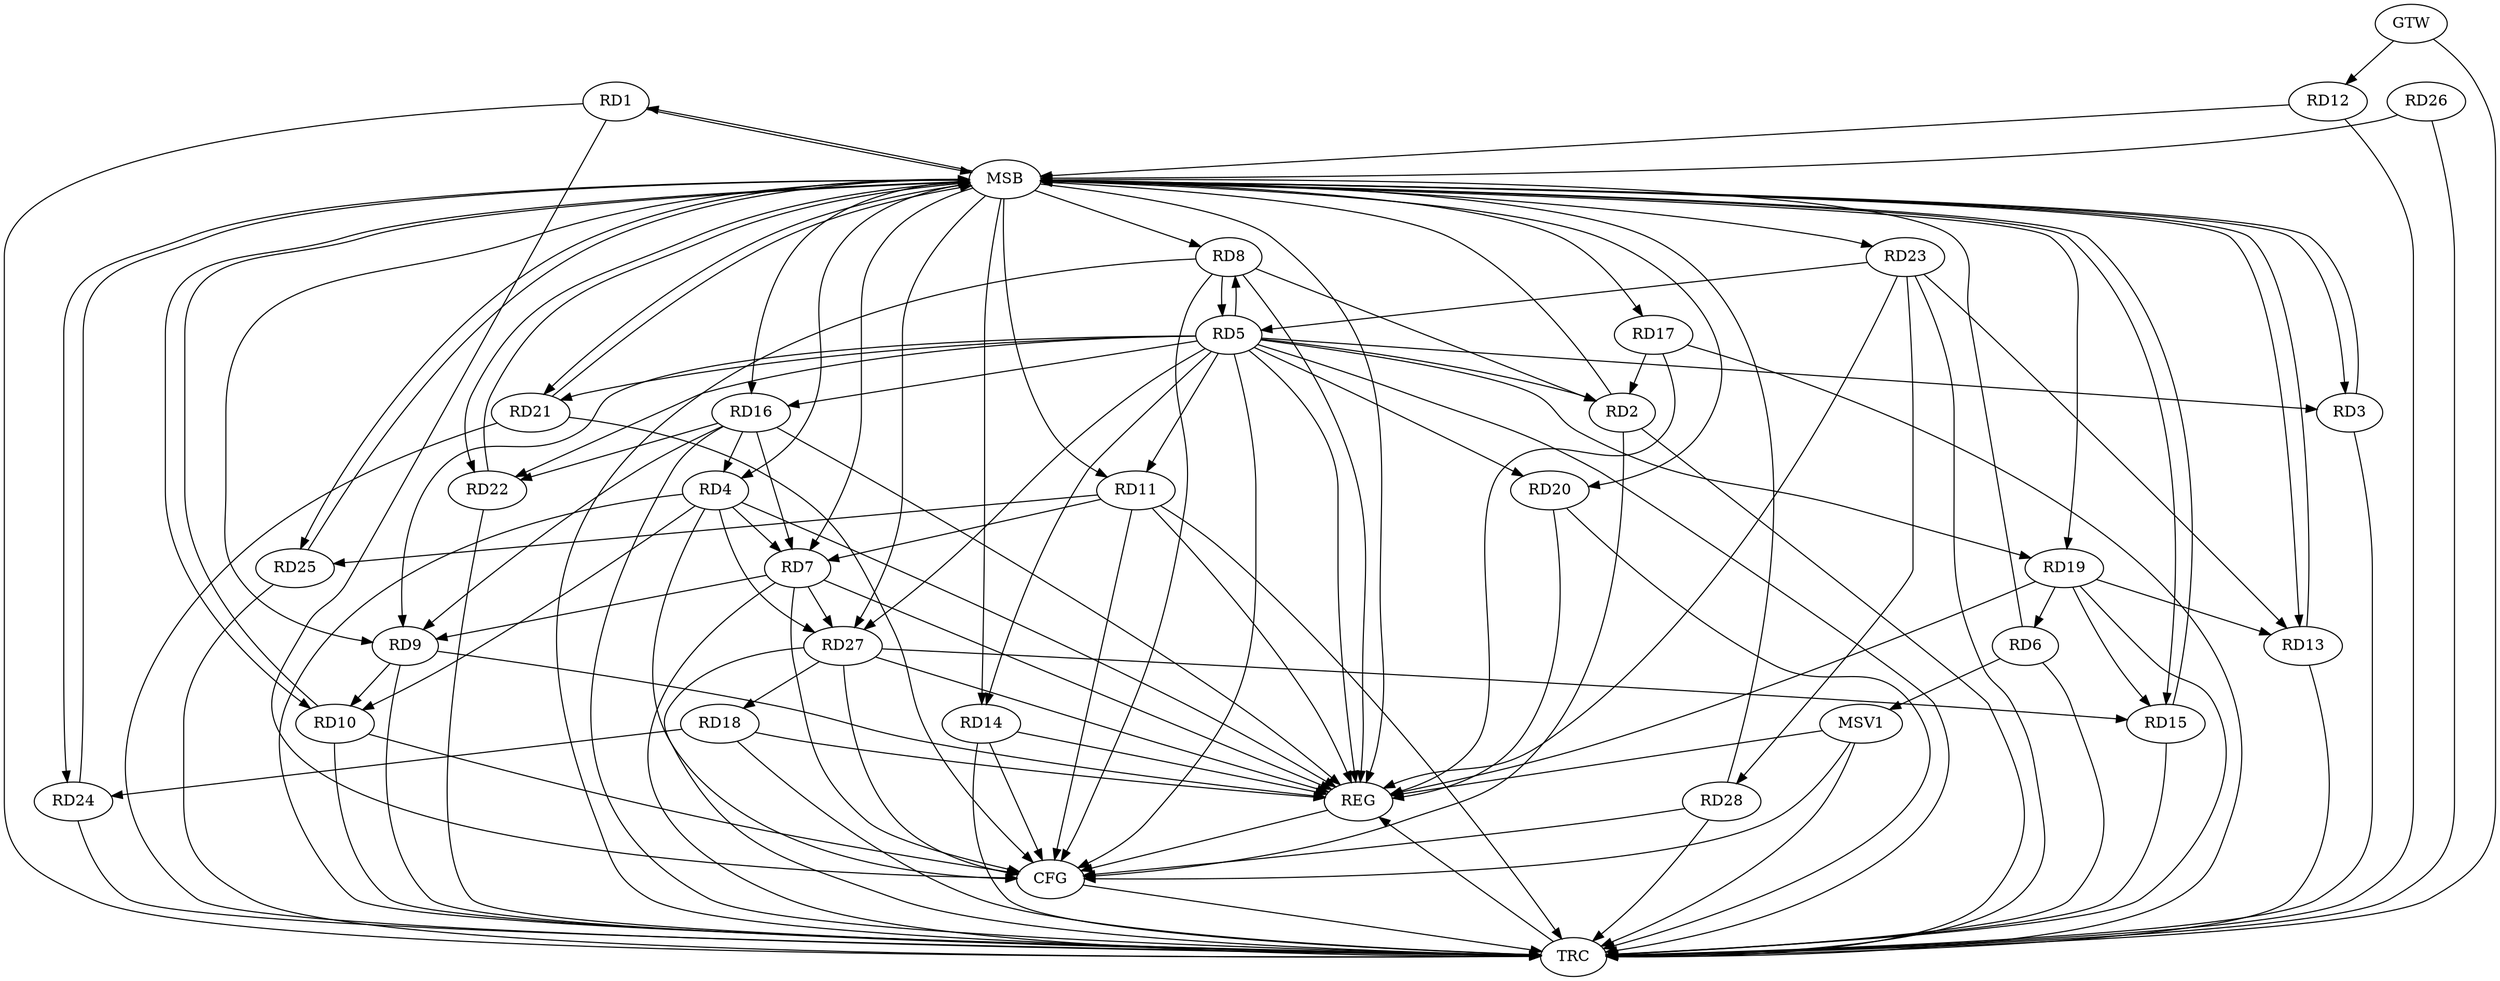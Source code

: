 strict digraph G {
  RD1 [ label="RD1" ];
  RD2 [ label="RD2" ];
  RD3 [ label="RD3" ];
  RD4 [ label="RD4" ];
  RD5 [ label="RD5" ];
  RD6 [ label="RD6" ];
  RD7 [ label="RD7" ];
  RD8 [ label="RD8" ];
  RD9 [ label="RD9" ];
  RD10 [ label="RD10" ];
  RD11 [ label="RD11" ];
  RD12 [ label="RD12" ];
  RD13 [ label="RD13" ];
  RD14 [ label="RD14" ];
  RD15 [ label="RD15" ];
  RD16 [ label="RD16" ];
  RD17 [ label="RD17" ];
  RD18 [ label="RD18" ];
  RD19 [ label="RD19" ];
  RD20 [ label="RD20" ];
  RD21 [ label="RD21" ];
  RD22 [ label="RD22" ];
  RD23 [ label="RD23" ];
  RD24 [ label="RD24" ];
  RD25 [ label="RD25" ];
  RD26 [ label="RD26" ];
  RD27 [ label="RD27" ];
  RD28 [ label="RD28" ];
  GTW [ label="GTW" ];
  REG [ label="REG" ];
  MSB [ label="MSB" ];
  CFG [ label="CFG" ];
  TRC [ label="TRC" ];
  MSV1 [ label="MSV1" ];
  RD5 -> RD2;
  RD8 -> RD2;
  RD17 -> RD2;
  RD4 -> RD7;
  RD4 -> RD10;
  RD16 -> RD4;
  RD4 -> RD27;
  RD8 -> RD5;
  RD5 -> RD9;
  RD5 -> RD20;
  RD5 -> RD22;
  RD23 -> RD5;
  RD5 -> RD27;
  RD19 -> RD6;
  RD7 -> RD9;
  RD11 -> RD7;
  RD16 -> RD7;
  RD7 -> RD27;
  RD9 -> RD10;
  RD16 -> RD9;
  RD11 -> RD25;
  RD19 -> RD13;
  RD23 -> RD13;
  RD19 -> RD15;
  RD27 -> RD15;
  RD16 -> RD22;
  RD18 -> RD24;
  RD27 -> RD18;
  RD23 -> RD28;
  GTW -> RD12;
  RD4 -> REG;
  RD5 -> REG;
  RD7 -> REG;
  RD8 -> REG;
  RD9 -> REG;
  RD11 -> REG;
  RD14 -> REG;
  RD16 -> REG;
  RD17 -> REG;
  RD18 -> REG;
  RD19 -> REG;
  RD20 -> REG;
  RD23 -> REG;
  RD27 -> REG;
  RD1 -> MSB;
  MSB -> RD4;
  MSB -> RD15;
  MSB -> RD17;
  MSB -> RD22;
  MSB -> REG;
  RD2 -> MSB;
  RD3 -> MSB;
  MSB -> RD19;
  MSB -> RD20;
  MSB -> RD25;
  MSB -> RD27;
  RD6 -> MSB;
  MSB -> RD13;
  RD10 -> MSB;
  MSB -> RD16;
  RD12 -> MSB;
  MSB -> RD3;
  MSB -> RD21;
  RD13 -> MSB;
  MSB -> RD1;
  MSB -> RD10;
  MSB -> RD24;
  RD15 -> MSB;
  MSB -> RD23;
  RD21 -> MSB;
  RD22 -> MSB;
  RD24 -> MSB;
  MSB -> RD9;
  MSB -> RD11;
  MSB -> RD14;
  RD25 -> MSB;
  MSB -> RD8;
  RD26 -> MSB;
  MSB -> RD7;
  RD28 -> MSB;
  RD14 -> CFG;
  RD10 -> CFG;
  RD4 -> CFG;
  RD8 -> CFG;
  RD1 -> CFG;
  RD11 -> CFG;
  RD2 -> CFG;
  RD28 -> CFG;
  RD21 -> CFG;
  RD7 -> CFG;
  RD5 -> CFG;
  RD27 -> CFG;
  REG -> CFG;
  RD1 -> TRC;
  RD2 -> TRC;
  RD3 -> TRC;
  RD4 -> TRC;
  RD5 -> TRC;
  RD6 -> TRC;
  RD7 -> TRC;
  RD8 -> TRC;
  RD9 -> TRC;
  RD10 -> TRC;
  RD11 -> TRC;
  RD12 -> TRC;
  RD13 -> TRC;
  RD14 -> TRC;
  RD15 -> TRC;
  RD16 -> TRC;
  RD17 -> TRC;
  RD18 -> TRC;
  RD19 -> TRC;
  RD20 -> TRC;
  RD21 -> TRC;
  RD22 -> TRC;
  RD23 -> TRC;
  RD24 -> TRC;
  RD25 -> TRC;
  RD26 -> TRC;
  RD27 -> TRC;
  RD28 -> TRC;
  GTW -> TRC;
  CFG -> TRC;
  TRC -> REG;
  RD5 -> RD8;
  RD5 -> RD14;
  RD5 -> RD16;
  RD5 -> RD19;
  RD5 -> RD21;
  RD5 -> RD11;
  RD5 -> RD3;
  RD6 -> MSV1;
  MSV1 -> REG;
  MSV1 -> TRC;
  MSV1 -> CFG;
}
